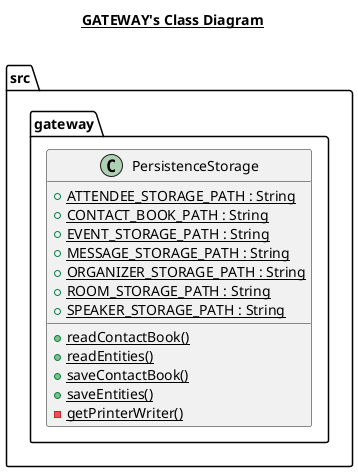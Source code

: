 @startuml

title __GATEWAY's Class Diagram__\n

  namespace src.gateway {
    class src.gateway.PersistenceStorage {
        {static} + ATTENDEE_STORAGE_PATH : String
        {static} + CONTACT_BOOK_PATH : String
        {static} + EVENT_STORAGE_PATH : String
        {static} + MESSAGE_STORAGE_PATH : String
        {static} + ORGANIZER_STORAGE_PATH : String
        {static} + ROOM_STORAGE_PATH : String
        {static} + SPEAKER_STORAGE_PATH : String
        {static} + readContactBook()
        {static} + readEntities()
        {static} + saveContactBook()
        {static} + saveEntities()
        {static} - getPrinterWriter()
    }
  }


@enduml
